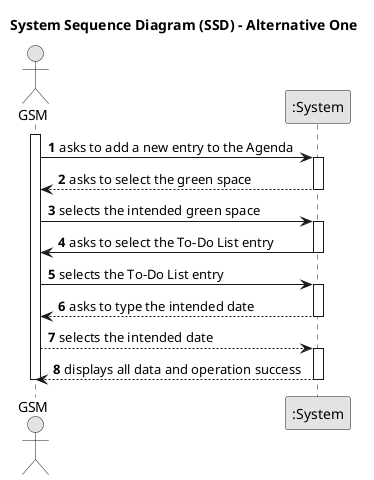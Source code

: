@startuml
skinparam monochrome true
skinparam packageStyle rectangle
skinparam shadowing false

title System Sequence Diagram (SSD) - Alternative One

autonumber

actor "GSM" as GSM
participant ":System" as System
activate GSM
    GSM -> System : asks to add a new entry to the Agenda
    activate System
        System --> GSM : asks to select the green space
        deactivate System
    GSM -> System : selects the intended green space
    activate System
        System -> GSM : asks to select the To-Do List entry
        deactivate System
    GSM -> System : selects the To-Do List entry
    activate System
    System --> GSM : asks to type the intended date
        deactivate System
    GSM --> System : selects the intended date
    activate System
           System --> GSM : displays all data and operation success
           deactivate System
deactivate GSM
@enduml